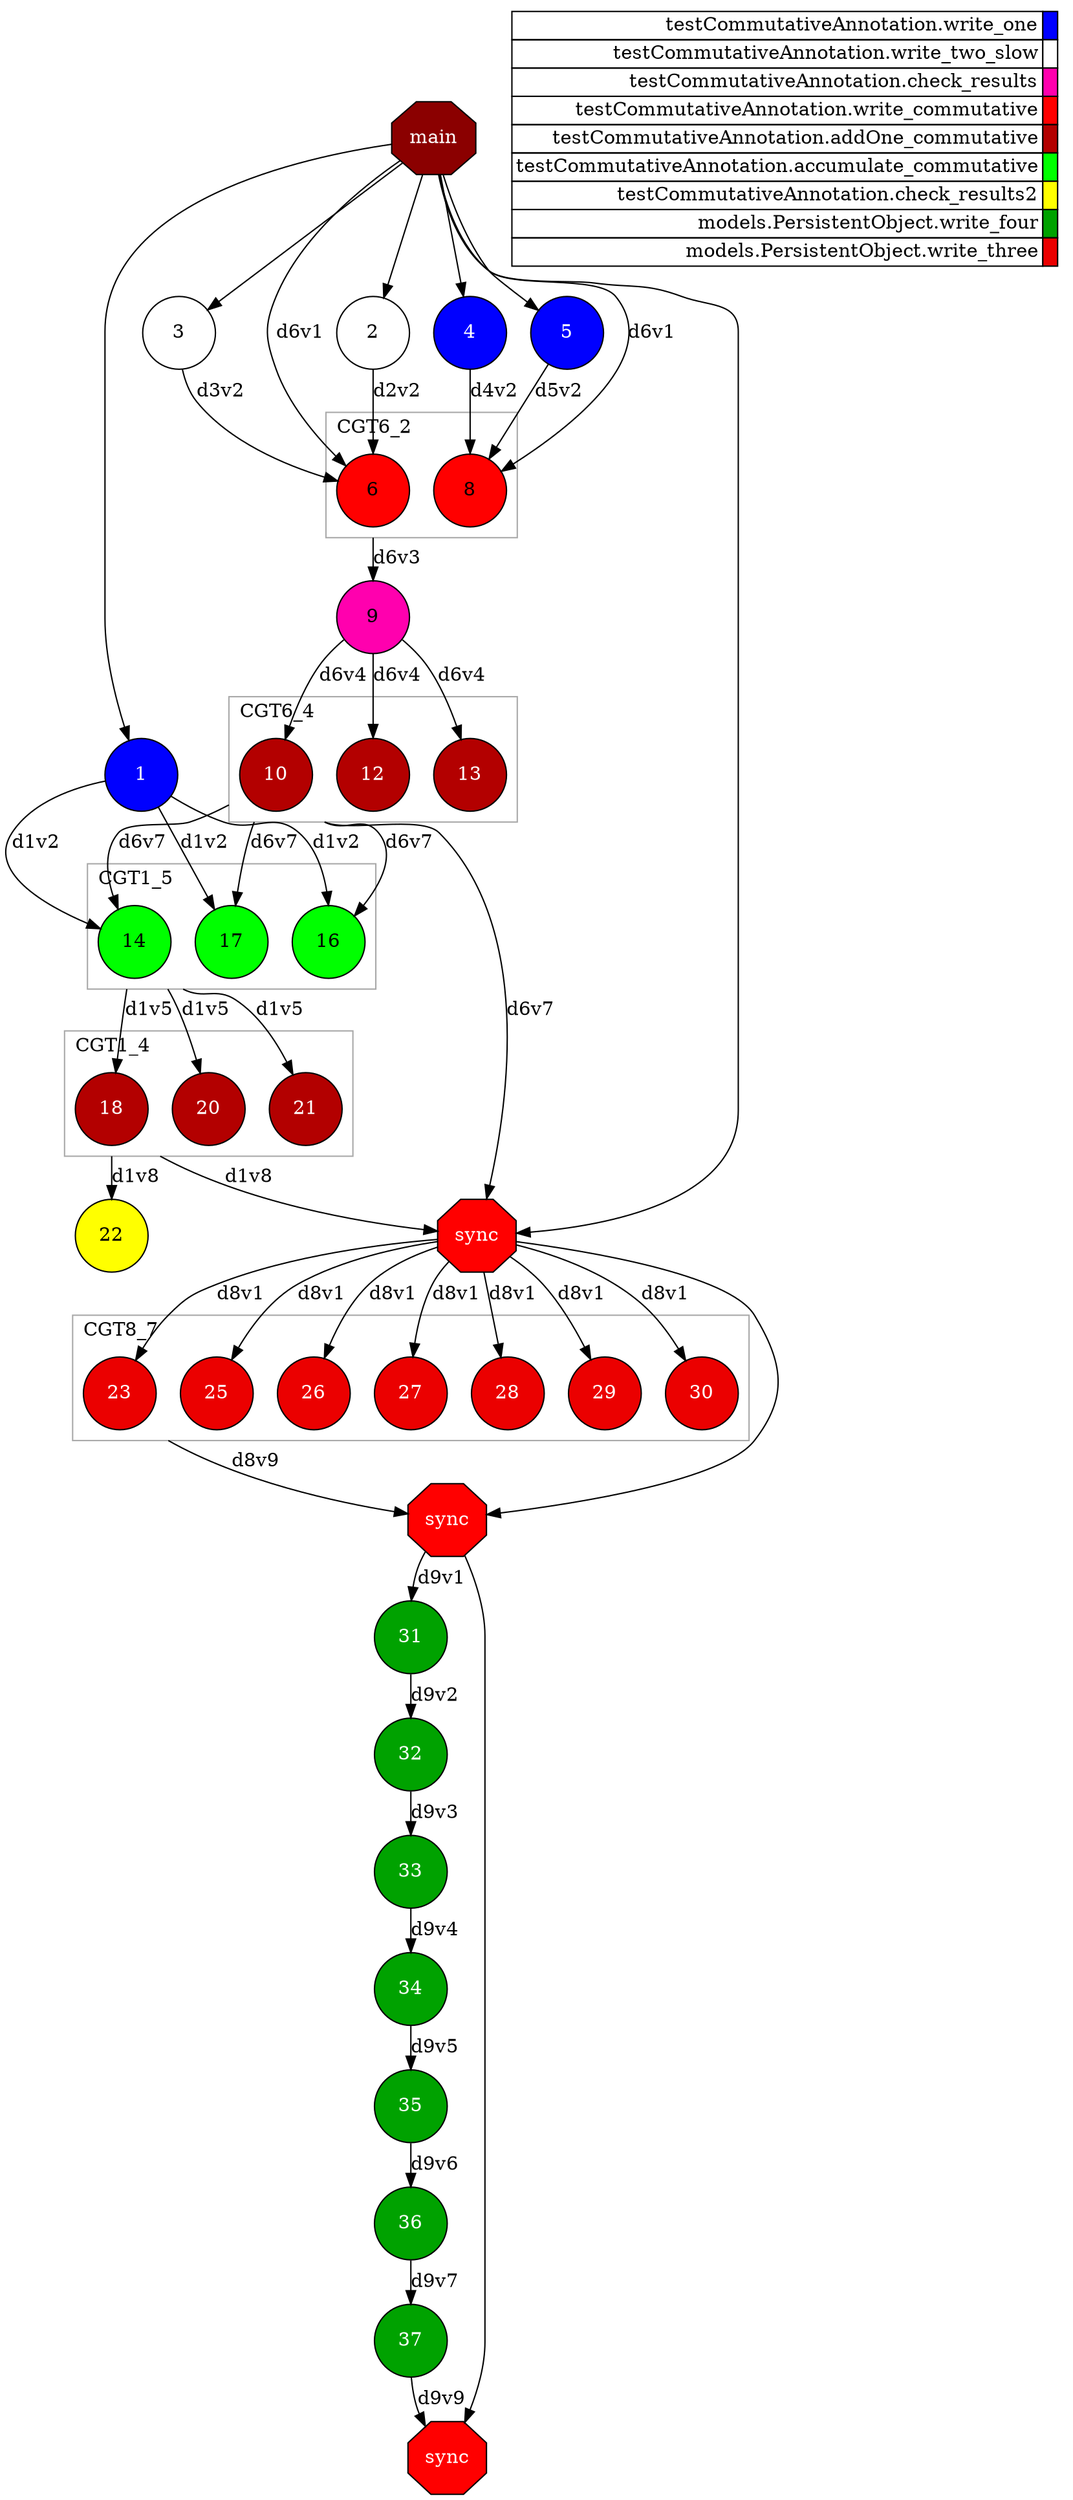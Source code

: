 digraph {
  newrank=true;
  rankdir=TB;
  labeljust="l";
  compound= true;
  subgraph dependence_graph {
    ranksep=0.20;
    node[height=0.75];

Synchro0[label="main", shape=octagon, style=filled fillcolor="#8B0000" fontcolor="#FFFFFF"];
1[shape=circle, style=filled fillcolor="#0000ff" fontcolor="#ffffff"];
Synchro0 -> 1;
2[shape=circle, style=filled fillcolor="#ffffff" fontcolor="#000000"];
Synchro0 -> 2;
3[shape=circle, style=filled fillcolor="#ffffff" fontcolor="#000000"];
Synchro0 -> 3;
4[shape=circle, style=filled fillcolor="#0000ff" fontcolor="#ffffff"];
Synchro0 -> 4;
5[shape=circle, style=filled fillcolor="#0000ff" fontcolor="#ffffff"];
Synchro0 -> 5;
2 -> 6 [label="d2v2"];
3 -> 6 [label="d3v2"];
Synchro0 -> 6 [label="d6v1"];
4 -> 8 [label="d4v2"];
5 -> 8 [label="d5v2"];
Synchro0 -> 8 [label="d6v1"];
9[shape=circle, style=filled fillcolor="#ff00ae" fontcolor="#000000"];
6 -> 9 [label="d6v3"][ ltail="clusterCommutative6_2" ];
subgraph clusterCommutative6_2 {
shape=rect;
node[height=0.75];
color="#A9A9A9";
rank=same;
label="CGT6_2";

6[shape=circle, style=filled fillcolor="#ff0000" fontcolor="#000000"];
8[shape=circle, style=filled fillcolor="#ff0000" fontcolor="#000000"];
}

9 -> 10 [label="d6v4"];
9 -> 12 [label="d6v4"];
9 -> 13 [label="d6v4"];
10 -> 14 [label="d6v7"][ ltail="clusterCommutative6_4" ];
subgraph clusterCommutative6_4 {
shape=rect;
node[height=0.75];
color="#A9A9A9";
rank=same;
label="CGT6_4";

10[shape=circle, style=filled fillcolor="#b30000" fontcolor="#ffffff"];
12[shape=circle, style=filled fillcolor="#b30000" fontcolor="#ffffff"];
13[shape=circle, style=filled fillcolor="#b30000" fontcolor="#ffffff"];
}

1 -> 14 [label="d1v2"];
10 -> 16 [label="d6v7"][ ltail="clusterCommutative6_4" ];
1 -> 16 [label="d1v2"];
10 -> 17 [label="d6v7"][ ltail="clusterCommutative6_4" ];
1 -> 17 [label="d1v2"];
subgraph clusterCommutative1_5 {
shape=rect;
node[height=0.75];
color="#A9A9A9";
rank=same;
label="CGT1_5";

14[shape=circle, style=filled fillcolor="#00ff00" fontcolor="#000000"];
16[shape=circle, style=filled fillcolor="#00ff00" fontcolor="#000000"];
17[shape=circle, style=filled fillcolor="#00ff00" fontcolor="#000000"];
}

14 -> 18 [label="d1v5"][ ltail="clusterCommutative1_5" ];
14 -> 20 [label="d1v5"][ ltail="clusterCommutative1_5" ];
14 -> 21 [label="d1v5"][ ltail="clusterCommutative1_5" ];
22[shape=circle, style=filled fillcolor="#ffff00" fontcolor="#000000"];
18 -> 22 [label="d1v8"][ ltail="clusterCommutative1_4" ];
subgraph clusterCommutative1_4 {
shape=rect;
node[height=0.75];
color="#A9A9A9";
rank=same;
label="CGT1_4";

18[shape=circle, style=filled fillcolor="#b30000" fontcolor="#ffffff"];
20[shape=circle, style=filled fillcolor="#b30000" fontcolor="#ffffff"];
21[shape=circle, style=filled fillcolor="#b30000" fontcolor="#ffffff"];
}

Synchro1[label="sync", shape=octagon, style=filled fillcolor="#ff0000" fontcolor="#FFFFFF"];
Synchro0 -> Synchro1;
10 -> Synchro1 [label="d6v7"][ ltail="clusterCommutative6_4" ];
18 -> Synchro1 [label="d1v8"][ ltail="clusterCommutative1_4" ];
Synchro1 -> 23 [label="d8v1"];
Synchro1 -> 25 [label="d8v1"];
Synchro1 -> 26 [label="d8v1"];
Synchro1 -> 27 [label="d8v1"];
Synchro1 -> 28 [label="d8v1"];
Synchro1 -> 29 [label="d8v1"];
Synchro1 -> 30 [label="d8v1"];
Synchro2[label="sync", shape=octagon, style=filled fillcolor="#ff0000" fontcolor="#FFFFFF"];
Synchro1 -> Synchro2;
23 -> Synchro2 [label="d8v9"][ ltail="clusterCommutative8_7" ];
31[shape=circle, style=filled fillcolor="#00a200" fontcolor="#ffffff"];
Synchro2 -> 31 [label="d9v1"];
32[shape=circle, style=filled fillcolor="#00a200" fontcolor="#ffffff"];
31 -> 32 [label="d9v2"];
33[shape=circle, style=filled fillcolor="#00a200" fontcolor="#ffffff"];
32 -> 33 [label="d9v3"];
34[shape=circle, style=filled fillcolor="#00a200" fontcolor="#ffffff"];
33 -> 34 [label="d9v4"];
35[shape=circle, style=filled fillcolor="#00a200" fontcolor="#ffffff"];
34 -> 35 [label="d9v5"];
36[shape=circle, style=filled fillcolor="#00a200" fontcolor="#ffffff"];
35 -> 36 [label="d9v6"];
37[shape=circle, style=filled fillcolor="#00a200" fontcolor="#ffffff"];
36 -> 37 [label="d9v7"];
Synchro3[label="sync", shape=octagon, style=filled fillcolor="#ff0000" fontcolor="#FFFFFF"];
Synchro2 -> Synchro3;
37 -> Synchro3 [label="d9v9"];
subgraph clusterCommutative8_7 {
shape=rect;
node[height=0.75];
color="#A9A9A9";
rank=same;
label="CGT8_7";

23[shape=circle, style=filled fillcolor="#eb0000" fontcolor="#ffffff"];
25[shape=circle, style=filled fillcolor="#eb0000" fontcolor="#ffffff"];
26[shape=circle, style=filled fillcolor="#eb0000" fontcolor="#ffffff"];
27[shape=circle, style=filled fillcolor="#eb0000" fontcolor="#ffffff"];
28[shape=circle, style=filled fillcolor="#eb0000" fontcolor="#ffffff"];
29[shape=circle, style=filled fillcolor="#eb0000" fontcolor="#ffffff"];
30[shape=circle, style=filled fillcolor="#eb0000" fontcolor="#ffffff"];
}
  }
  subgraph legend {
    rank=sink;
    node [shape=plaintext, height=0.75];
    ranksep=0.20;
    label = "Legend";
    key [label=<
      <table border="0" cellpadding="2" cellspacing="0" cellborder="1">
<tr>
<td align="right">testCommutativeAnnotation.write_one</td>
<td bgcolor="#0000ff">&nbsp;</td>
</tr>
<tr>
<td align="right">testCommutativeAnnotation.write_two_slow</td>
<td bgcolor="#ffffff">&nbsp;</td>
</tr>
<tr>
<td align="right">testCommutativeAnnotation.check_results</td>
<td bgcolor="#ff00ae">&nbsp;</td>
</tr>
<tr>
<td align="right">testCommutativeAnnotation.write_commutative</td>
<td bgcolor="#ff0000">&nbsp;</td>
</tr>
<tr>
<td align="right">testCommutativeAnnotation.addOne_commutative</td>
<td bgcolor="#b30000">&nbsp;</td>
</tr>
<tr>
<td align="right">testCommutativeAnnotation.accumulate_commutative</td>
<td bgcolor="#00ff00">&nbsp;</td>
</tr>
<tr>
<td align="right">testCommutativeAnnotation.check_results2</td>
<td bgcolor="#ffff00">&nbsp;</td>
</tr>
<tr>
<td align="right">models.PersistentObject.write_four</td>
<td bgcolor="#00a200">&nbsp;</td>
</tr>
<tr>
<td align="right">models.PersistentObject.write_three</td>
<td bgcolor="#eb0000">&nbsp;</td>
</tr>
      </table>
    >]
  }
}
